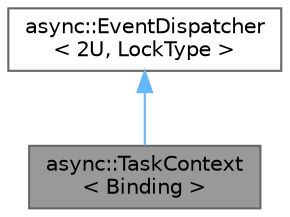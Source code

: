digraph "async::TaskContext&lt; Binding &gt;"
{
 // LATEX_PDF_SIZE
  bgcolor="transparent";
  edge [fontname=Helvetica,fontsize=10,labelfontname=Helvetica,labelfontsize=10];
  node [fontname=Helvetica,fontsize=10,shape=box,height=0.2,width=0.4];
  Node1 [id="Node000001",label="async::TaskContext\l\< Binding \>",height=0.2,width=0.4,color="gray40", fillcolor="grey60", style="filled", fontcolor="black",tooltip=" "];
  Node2 -> Node1 [id="edge1_Node000001_Node000002",dir="back",color="steelblue1",style="solid",tooltip=" "];
  Node2 [id="Node000002",label="async::EventDispatcher\l\< 2U, LockType \>",height=0.2,width=0.4,color="gray40", fillcolor="white", style="filled",URL="$de/dde/classasync_1_1EventDispatcher.html",tooltip=" "];
}
